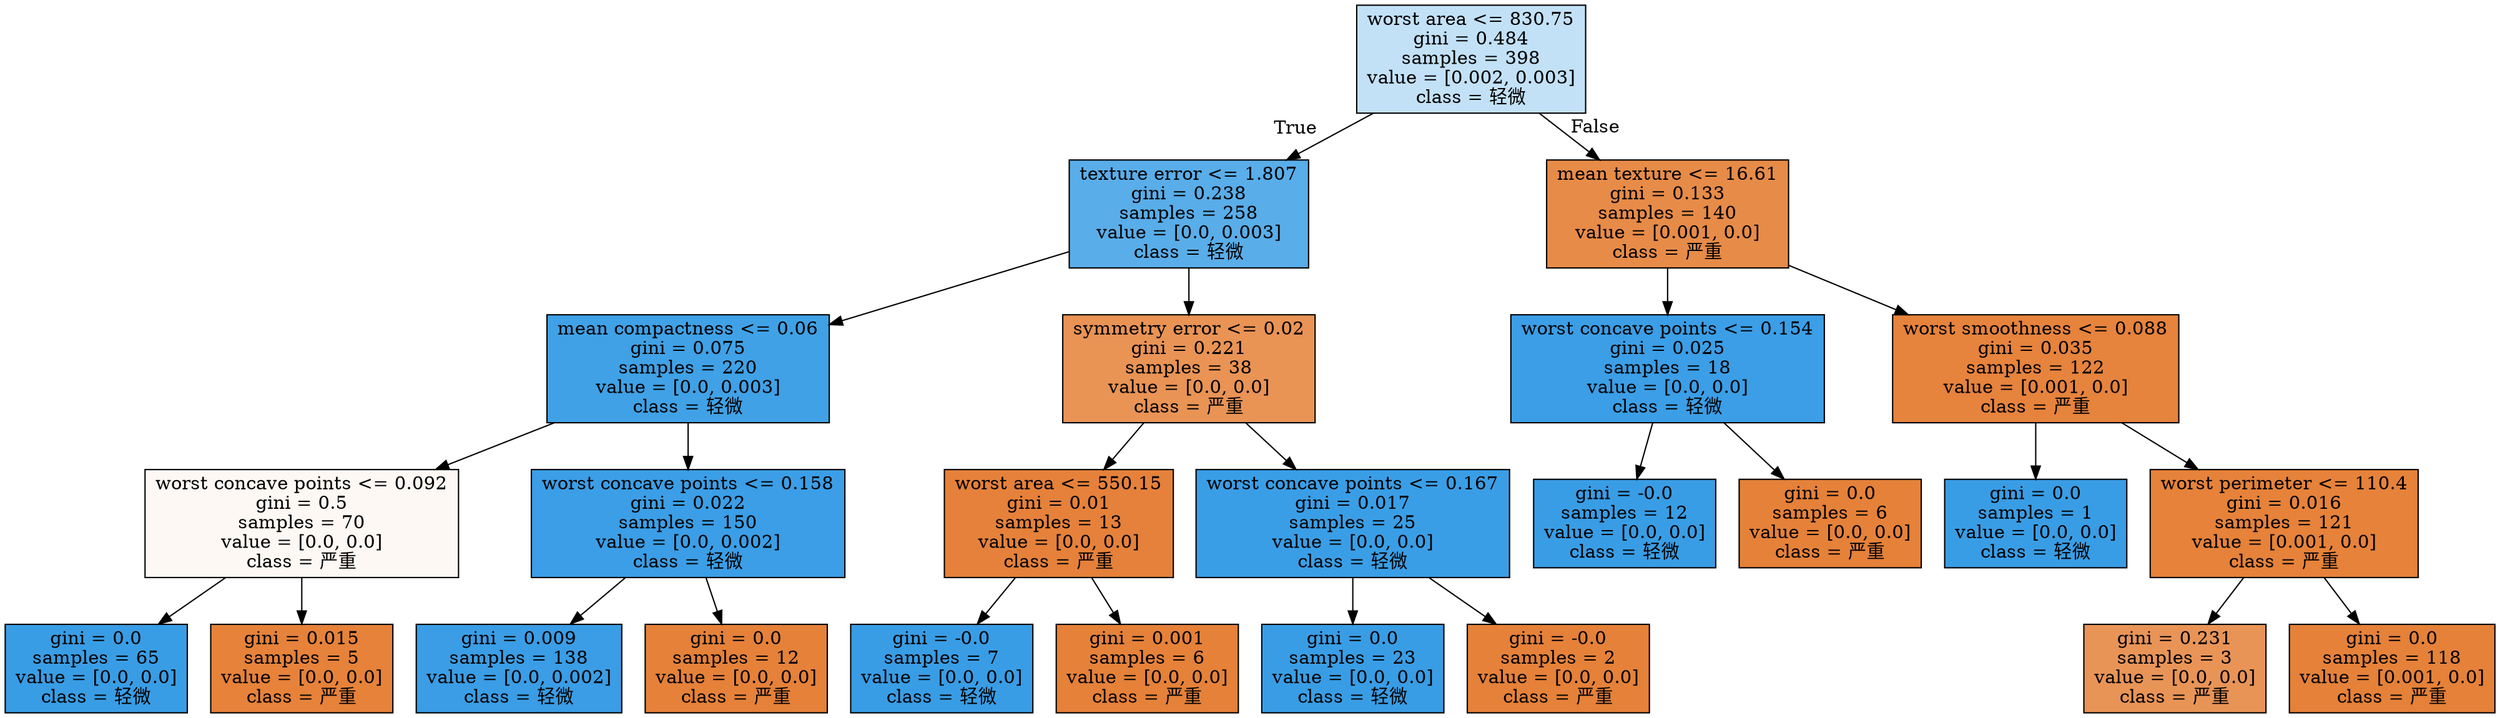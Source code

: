 digraph Tree {
node [shape=box, style="filled", color="black"] ;
0 [label="worst area <= 830.75\ngini = 0.484\nsamples = 398\nvalue = [0.002, 0.003]\nclass = 轻微", fillcolor="#399de54e"] ;
1 [label="texture error <= 1.807\ngini = 0.238\nsamples = 258\nvalue = [0.0, 0.003]\nclass = 轻微", fillcolor="#399de5d6"] ;
0 -> 1 [labeldistance=2.5, labelangle=45, headlabel="True"] ;
2 [label="mean compactness <= 0.06\ngini = 0.075\nsamples = 220\nvalue = [0.0, 0.003]\nclass = 轻微", fillcolor="#399de5f5"] ;
1 -> 2 ;
3 [label="worst concave points <= 0.092\ngini = 0.5\nsamples = 70\nvalue = [0.0, 0.0]\nclass = 严重", fillcolor="#e581390e"] ;
2 -> 3 ;
4 [label="gini = 0.0\nsamples = 65\nvalue = [0.0, 0.0]\nclass = 轻微", fillcolor="#399de5ff"] ;
3 -> 4 ;
5 [label="gini = 0.015\nsamples = 5\nvalue = [0.0, 0.0]\nclass = 严重", fillcolor="#e58139fd"] ;
3 -> 5 ;
6 [label="worst concave points <= 0.158\ngini = 0.022\nsamples = 150\nvalue = [0.0, 0.002]\nclass = 轻微", fillcolor="#399de5fc"] ;
2 -> 6 ;
7 [label="gini = 0.009\nsamples = 138\nvalue = [0.0, 0.002]\nclass = 轻微", fillcolor="#399de5fe"] ;
6 -> 7 ;
8 [label="gini = 0.0\nsamples = 12\nvalue = [0.0, 0.0]\nclass = 严重", fillcolor="#e58139ff"] ;
6 -> 8 ;
9 [label="symmetry error <= 0.02\ngini = 0.221\nsamples = 38\nvalue = [0.0, 0.0]\nclass = 严重", fillcolor="#e58139da"] ;
1 -> 9 ;
10 [label="worst area <= 550.15\ngini = 0.01\nsamples = 13\nvalue = [0.0, 0.0]\nclass = 严重", fillcolor="#e58139fe"] ;
9 -> 10 ;
11 [label="gini = -0.0\nsamples = 7\nvalue = [0.0, 0.0]\nclass = 轻微", fillcolor="#399de5ff"] ;
10 -> 11 ;
12 [label="gini = 0.001\nsamples = 6\nvalue = [0.0, 0.0]\nclass = 严重", fillcolor="#e58139ff"] ;
10 -> 12 ;
13 [label="worst concave points <= 0.167\ngini = 0.017\nsamples = 25\nvalue = [0.0, 0.0]\nclass = 轻微", fillcolor="#399de5fd"] ;
9 -> 13 ;
14 [label="gini = 0.0\nsamples = 23\nvalue = [0.0, 0.0]\nclass = 轻微", fillcolor="#399de5ff"] ;
13 -> 14 ;
15 [label="gini = -0.0\nsamples = 2\nvalue = [0.0, 0.0]\nclass = 严重", fillcolor="#e58139ff"] ;
13 -> 15 ;
16 [label="mean texture <= 16.61\ngini = 0.133\nsamples = 140\nvalue = [0.001, 0.0]\nclass = 严重", fillcolor="#e58139eb"] ;
0 -> 16 [labeldistance=2.5, labelangle=-45, headlabel="False"] ;
17 [label="worst concave points <= 0.154\ngini = 0.025\nsamples = 18\nvalue = [0.0, 0.0]\nclass = 轻微", fillcolor="#399de5fc"] ;
16 -> 17 ;
18 [label="gini = -0.0\nsamples = 12\nvalue = [0.0, 0.0]\nclass = 轻微", fillcolor="#399de5ff"] ;
17 -> 18 ;
19 [label="gini = 0.0\nsamples = 6\nvalue = [0.0, 0.0]\nclass = 严重", fillcolor="#e58139ff"] ;
17 -> 19 ;
20 [label="worst smoothness <= 0.088\ngini = 0.035\nsamples = 122\nvalue = [0.001, 0.0]\nclass = 严重", fillcolor="#e58139fa"] ;
16 -> 20 ;
21 [label="gini = 0.0\nsamples = 1\nvalue = [0.0, 0.0]\nclass = 轻微", fillcolor="#399de5ff"] ;
20 -> 21 ;
22 [label="worst perimeter <= 110.4\ngini = 0.016\nsamples = 121\nvalue = [0.001, 0.0]\nclass = 严重", fillcolor="#e58139fd"] ;
20 -> 22 ;
23 [label="gini = 0.231\nsamples = 3\nvalue = [0.0, 0.0]\nclass = 严重", fillcolor="#e58139d8"] ;
22 -> 23 ;
24 [label="gini = 0.0\nsamples = 118\nvalue = [0.001, 0.0]\nclass = 严重", fillcolor="#e58139ff"] ;
22 -> 24 ;
}